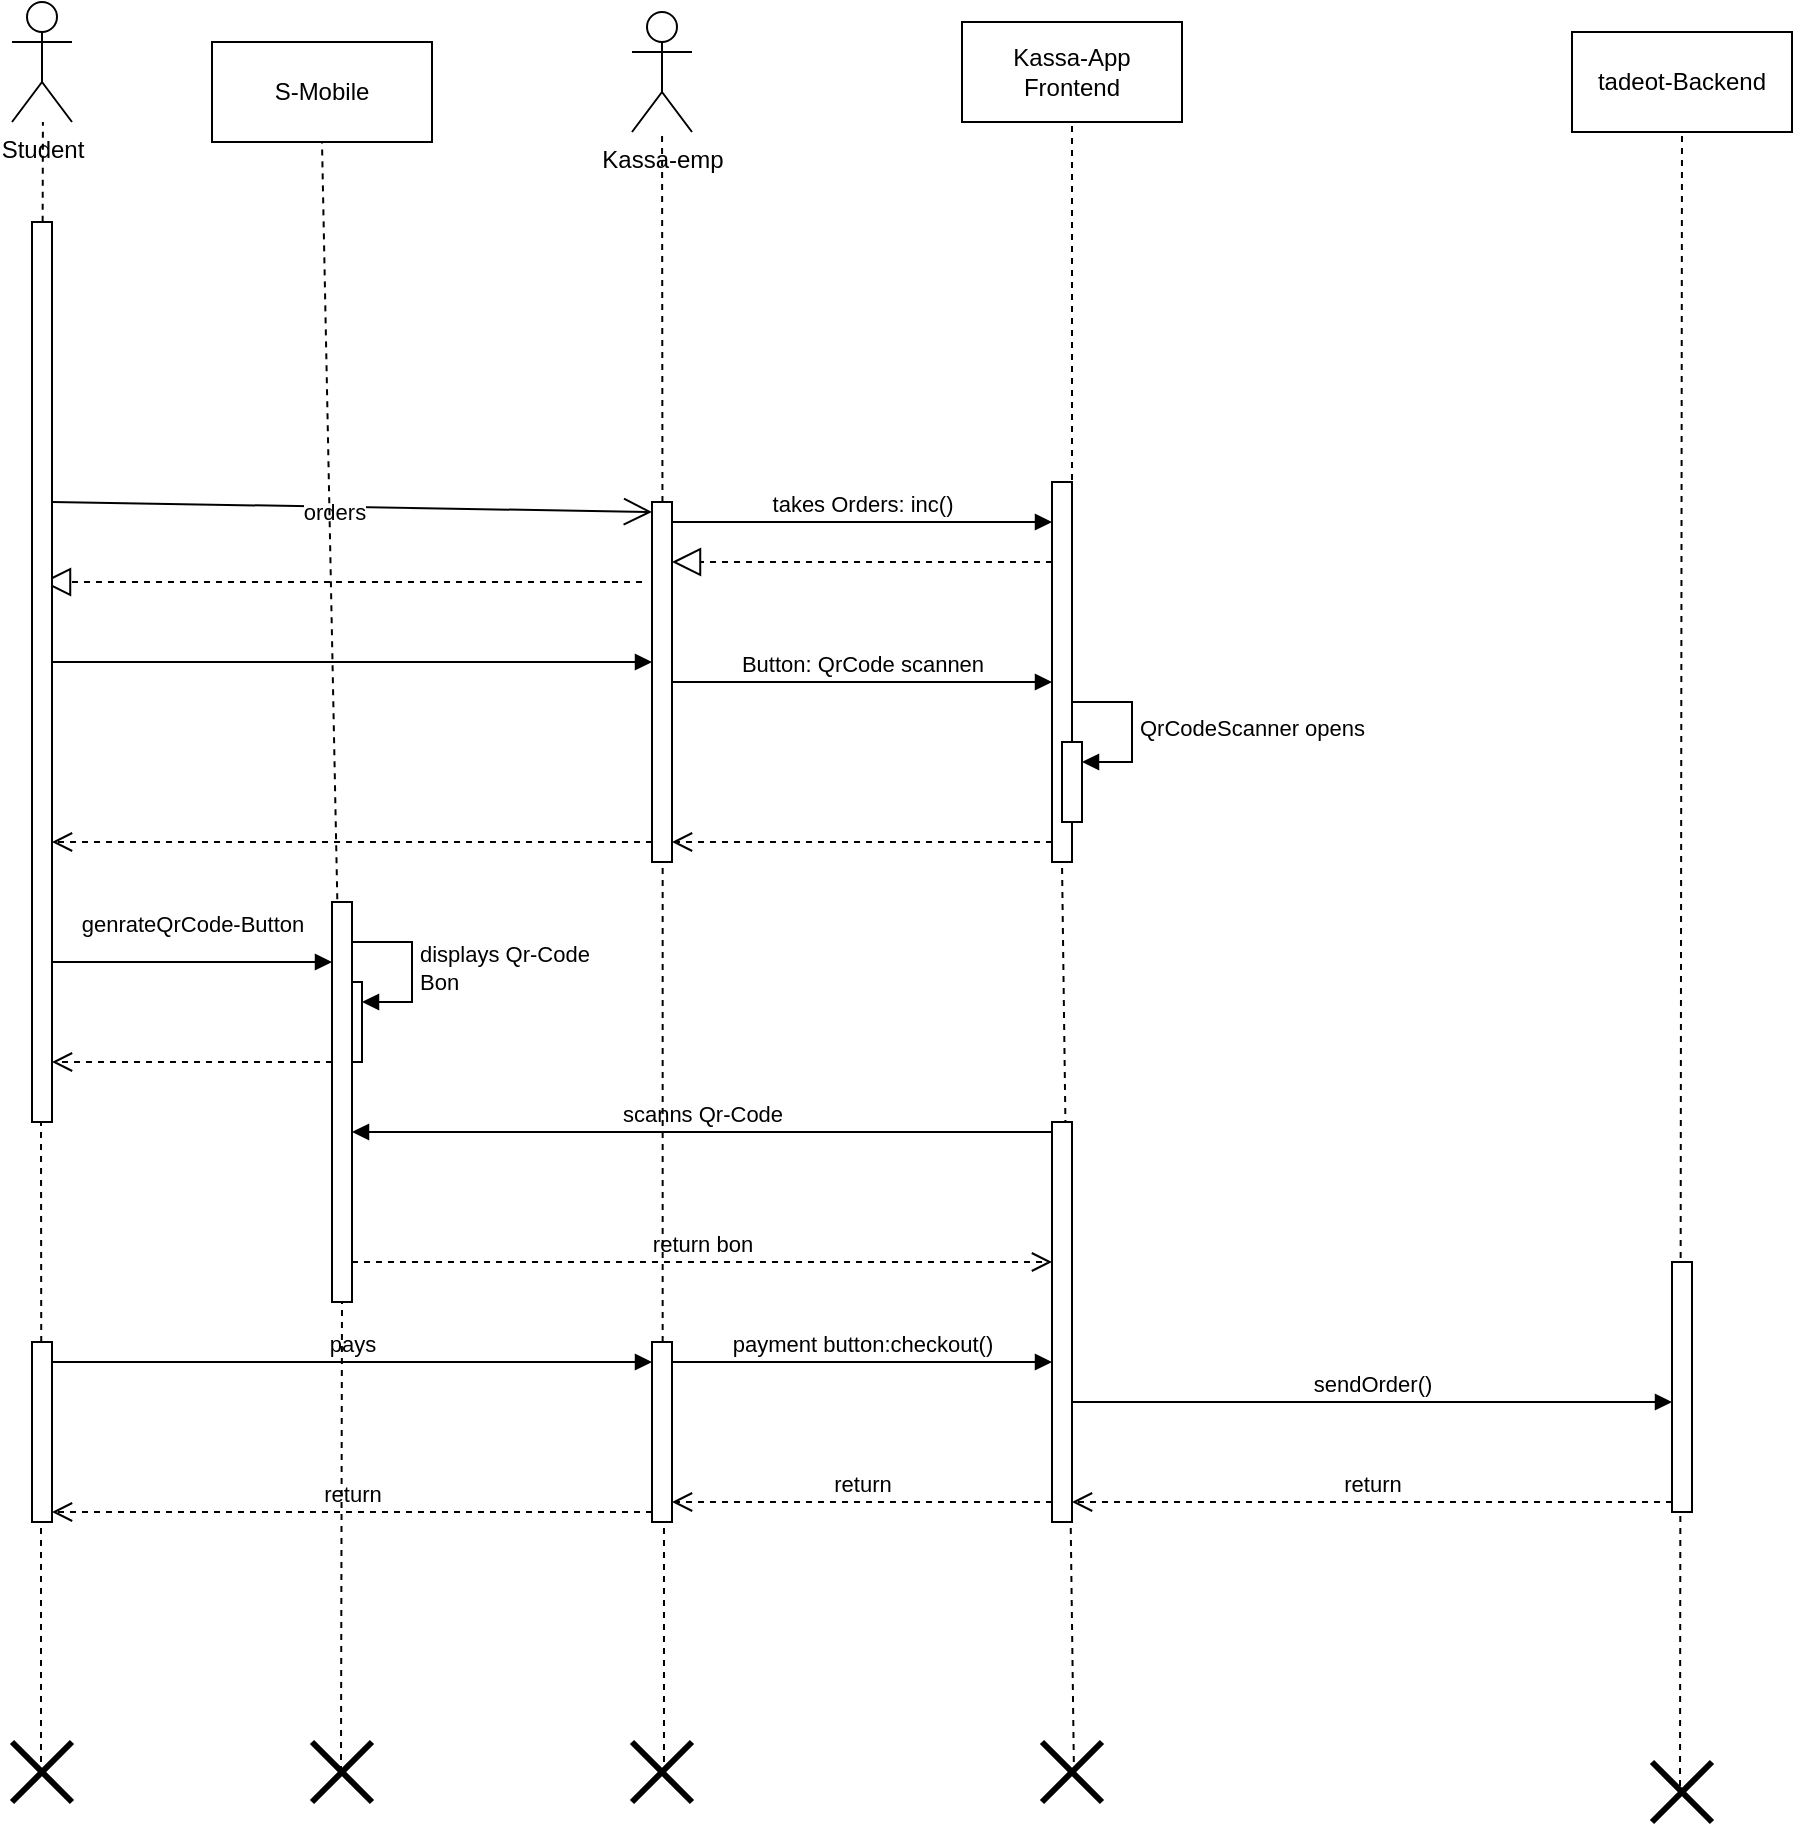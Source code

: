 <mxfile version="24.5.2" type="device">
  <diagram name="Page-1" id="Ej4rAMMWGh4nkzPSn1gO">
    <mxGraphModel dx="1354" dy="600" grid="1" gridSize="10" guides="1" tooltips="1" connect="1" arrows="1" fold="1" page="1" pageScale="1" pageWidth="827" pageHeight="1169" math="0" shadow="0">
      <root>
        <mxCell id="0" />
        <mxCell id="1" parent="0" />
        <mxCell id="3El2k3_3wgsUrFgH3i7d-1" value="Student" style="shape=umlActor;verticalLabelPosition=bottom;verticalAlign=top;html=1;outlineConnect=0;" parent="1" vertex="1">
          <mxGeometry x="100" y="30" width="30" height="60" as="geometry" />
        </mxCell>
        <mxCell id="3El2k3_3wgsUrFgH3i7d-2" value="S-Mobile" style="html=1;whiteSpace=wrap;" parent="1" vertex="1">
          <mxGeometry x="200" y="50" width="110" height="50" as="geometry" />
        </mxCell>
        <mxCell id="3El2k3_3wgsUrFgH3i7d-3" value="Kassa-emp" style="shape=umlActor;verticalLabelPosition=bottom;verticalAlign=top;html=1;" parent="1" vertex="1">
          <mxGeometry x="410" y="35" width="30" height="60" as="geometry" />
        </mxCell>
        <mxCell id="3El2k3_3wgsUrFgH3i7d-6" value="Kassa-App&lt;br&gt;Frontend" style="html=1;whiteSpace=wrap;" parent="1" vertex="1">
          <mxGeometry x="575" y="40" width="110" height="50" as="geometry" />
        </mxCell>
        <mxCell id="3El2k3_3wgsUrFgH3i7d-14" value="genrateQrCode-Button" style="html=1;verticalAlign=bottom;endArrow=block;curved=0;rounded=0;" parent="1" target="3El2k3_3wgsUrFgH3i7d-8" edge="1">
          <mxGeometry y="10" width="80" relative="1" as="geometry">
            <mxPoint x="120" y="510" as="sourcePoint" />
            <mxPoint x="200" y="510" as="targetPoint" />
            <mxPoint as="offset" />
          </mxGeometry>
        </mxCell>
        <mxCell id="3El2k3_3wgsUrFgH3i7d-15" value="" style="html=1;points=[[0,0,0,0,5],[0,1,0,0,-5],[1,0,0,0,5],[1,1,0,0,-5]];perimeter=orthogonalPerimeter;outlineConnect=0;targetShapes=umlLifeline;portConstraint=eastwest;newEdgeStyle={&quot;curved&quot;:0,&quot;rounded&quot;:0};" parent="1" vertex="1">
          <mxGeometry x="270" y="520" width="5" height="40" as="geometry" />
        </mxCell>
        <mxCell id="3El2k3_3wgsUrFgH3i7d-16" value="displays Qr-Code&lt;br&gt;Bon" style="html=1;align=left;spacingLeft=2;endArrow=block;rounded=0;edgeStyle=orthogonalEdgeStyle;curved=0;rounded=0;" parent="1" target="3El2k3_3wgsUrFgH3i7d-15" edge="1">
          <mxGeometry relative="1" as="geometry">
            <mxPoint x="270" y="500" as="sourcePoint" />
            <Array as="points">
              <mxPoint x="300" y="530" />
            </Array>
          </mxGeometry>
        </mxCell>
        <mxCell id="3El2k3_3wgsUrFgH3i7d-18" value="takes Orders: inc()" style="html=1;verticalAlign=bottom;endArrow=block;curved=0;rounded=0;" parent="1" edge="1">
          <mxGeometry width="80" relative="1" as="geometry">
            <mxPoint x="430" y="290" as="sourcePoint" />
            <mxPoint x="620" y="290" as="targetPoint" />
          </mxGeometry>
        </mxCell>
        <mxCell id="3El2k3_3wgsUrFgH3i7d-20" value="" style="endArrow=open;endFill=1;endSize=12;html=1;rounded=0;entryX=0;entryY=0;entryDx=0;entryDy=5;entryPerimeter=0;" parent="1" target="3El2k3_3wgsUrFgH3i7d-9" edge="1">
          <mxGeometry width="160" relative="1" as="geometry">
            <mxPoint x="120" y="280" as="sourcePoint" />
            <mxPoint x="280" y="280" as="targetPoint" />
          </mxGeometry>
        </mxCell>
        <mxCell id="3El2k3_3wgsUrFgH3i7d-22" value="orders" style="edgeLabel;html=1;align=center;verticalAlign=middle;resizable=0;points=[];" parent="3El2k3_3wgsUrFgH3i7d-20" vertex="1" connectable="0">
          <mxGeometry x="-0.06" y="-2" relative="1" as="geometry">
            <mxPoint as="offset" />
          </mxGeometry>
        </mxCell>
        <mxCell id="3El2k3_3wgsUrFgH3i7d-21" value="" style="html=1;points=[[0,0,0,0,5],[0,1,0,0,-5],[1,0,0,0,5],[1,1,0,0,-5]];perimeter=orthogonalPerimeter;outlineConnect=0;targetShapes=umlLifeline;portConstraint=eastwest;newEdgeStyle={&quot;curved&quot;:0,&quot;rounded&quot;:0};" parent="1" vertex="1">
          <mxGeometry x="620" y="270" width="10" height="190" as="geometry" />
        </mxCell>
        <mxCell id="3El2k3_3wgsUrFgH3i7d-23" value="" style="endArrow=block;dashed=1;endFill=0;endSize=12;html=1;rounded=0;" parent="1" edge="1">
          <mxGeometry width="160" relative="1" as="geometry">
            <mxPoint x="620" y="310" as="sourcePoint" />
            <mxPoint x="430" y="310" as="targetPoint" />
            <Array as="points">
              <mxPoint x="540" y="310" />
            </Array>
          </mxGeometry>
        </mxCell>
        <mxCell id="3El2k3_3wgsUrFgH3i7d-24" value="" style="endArrow=block;dashed=1;endFill=0;endSize=12;html=1;rounded=0;" parent="1" edge="1">
          <mxGeometry width="160" relative="1" as="geometry">
            <mxPoint x="415" y="320" as="sourcePoint" />
            <mxPoint x="115" y="320" as="targetPoint" />
          </mxGeometry>
        </mxCell>
        <mxCell id="3El2k3_3wgsUrFgH3i7d-25" value="" style="endArrow=none;dashed=1;html=1;rounded=0;entryX=0.5;entryY=1;entryDx=0;entryDy=0;exitX=1;exitY=0;exitDx=0;exitDy=5;exitPerimeter=0;" parent="1" source="3El2k3_3wgsUrFgH3i7d-21" target="3El2k3_3wgsUrFgH3i7d-6" edge="1">
          <mxGeometry width="50" height="50" relative="1" as="geometry">
            <mxPoint x="610" y="250" as="sourcePoint" />
            <mxPoint x="660" y="200" as="targetPoint" />
          </mxGeometry>
        </mxCell>
        <mxCell id="3El2k3_3wgsUrFgH3i7d-26" value="" style="endArrow=none;dashed=1;html=1;rounded=0;exitX=0.533;exitY=0.533;exitDx=0;exitDy=0;exitPerimeter=0;" parent="1" source="3El2k3_3wgsUrFgH3i7d-9" target="3El2k3_3wgsUrFgH3i7d-3" edge="1">
          <mxGeometry width="50" height="50" relative="1" as="geometry">
            <mxPoint x="380" y="230" as="sourcePoint" />
            <mxPoint x="430" y="180" as="targetPoint" />
          </mxGeometry>
        </mxCell>
        <mxCell id="3El2k3_3wgsUrFgH3i7d-29" value="" style="html=1;verticalAlign=bottom;endArrow=block;curved=0;rounded=0;" parent="1" target="3El2k3_3wgsUrFgH3i7d-9" edge="1">
          <mxGeometry width="80" relative="1" as="geometry">
            <mxPoint x="120" y="360" as="sourcePoint" />
            <mxPoint x="200" y="360" as="targetPoint" />
          </mxGeometry>
        </mxCell>
        <mxCell id="3El2k3_3wgsUrFgH3i7d-32" value="Button: QrCode scannen" style="html=1;verticalAlign=bottom;endArrow=block;curved=0;rounded=0;" parent="1" target="3El2k3_3wgsUrFgH3i7d-21" edge="1">
          <mxGeometry width="80" relative="1" as="geometry">
            <mxPoint x="430" y="370" as="sourcePoint" />
            <mxPoint x="510" y="370" as="targetPoint" />
          </mxGeometry>
        </mxCell>
        <mxCell id="3El2k3_3wgsUrFgH3i7d-39" value="" style="html=1;points=[[0,0,0,0,5],[0,1,0,0,-5],[1,0,0,0,5],[1,1,0,0,-5]];perimeter=orthogonalPerimeter;outlineConnect=0;targetShapes=umlLifeline;portConstraint=eastwest;newEdgeStyle={&quot;curved&quot;:0,&quot;rounded&quot;:0};" parent="1" vertex="1">
          <mxGeometry x="625" y="400" width="10" height="40" as="geometry" />
        </mxCell>
        <mxCell id="3El2k3_3wgsUrFgH3i7d-40" value="QrCodeScanner opens" style="html=1;align=left;spacingLeft=2;endArrow=block;rounded=0;edgeStyle=orthogonalEdgeStyle;curved=0;rounded=0;" parent="1" target="3El2k3_3wgsUrFgH3i7d-39" edge="1">
          <mxGeometry relative="1" as="geometry">
            <mxPoint x="630" y="380" as="sourcePoint" />
            <Array as="points">
              <mxPoint x="660" y="410" />
            </Array>
          </mxGeometry>
        </mxCell>
        <mxCell id="3El2k3_3wgsUrFgH3i7d-44" value="" style="html=1;verticalAlign=bottom;endArrow=open;dashed=1;endSize=8;curved=0;rounded=0;" parent="1" target="3El2k3_3wgsUrFgH3i7d-9" edge="1">
          <mxGeometry relative="1" as="geometry">
            <mxPoint x="620" y="450" as="sourcePoint" />
            <mxPoint x="540" y="450" as="targetPoint" />
          </mxGeometry>
        </mxCell>
        <mxCell id="3El2k3_3wgsUrFgH3i7d-45" value="" style="html=1;verticalAlign=bottom;endArrow=open;dashed=1;endSize=8;curved=0;rounded=0;" parent="1" target="3El2k3_3wgsUrFgH3i7d-7" edge="1">
          <mxGeometry relative="1" as="geometry">
            <mxPoint x="420" y="450" as="sourcePoint" />
            <mxPoint x="340" y="450" as="targetPoint" />
          </mxGeometry>
        </mxCell>
        <mxCell id="3El2k3_3wgsUrFgH3i7d-49" value="tadeot-Backend" style="html=1;whiteSpace=wrap;" parent="1" vertex="1">
          <mxGeometry x="880" y="45" width="110" height="50" as="geometry" />
        </mxCell>
        <mxCell id="3El2k3_3wgsUrFgH3i7d-52" value="" style="html=1;verticalAlign=bottom;endArrow=open;dashed=1;endSize=8;curved=0;rounded=0;" parent="1" edge="1">
          <mxGeometry relative="1" as="geometry">
            <mxPoint x="260" y="560" as="sourcePoint" />
            <mxPoint x="120" y="560" as="targetPoint" />
          </mxGeometry>
        </mxCell>
        <mxCell id="3El2k3_3wgsUrFgH3i7d-54" value="" style="endArrow=none;dashed=1;html=1;rounded=0;exitX=0.533;exitY=0.533;exitDx=0;exitDy=0;exitPerimeter=0;" parent="1" source="KqVUyw9t09KxLVOXcRdU-9" edge="1">
          <mxGeometry width="50" height="50" relative="1" as="geometry">
            <mxPoint x="630" y="900" as="sourcePoint" />
            <mxPoint x="625" y="460" as="targetPoint" />
          </mxGeometry>
        </mxCell>
        <mxCell id="tSA01q9scNtmtz_BE7SM-2" value="" style="html=1;points=[[0,0,0,0,5],[0,1,0,0,-5],[1,0,0,0,5],[1,1,0,0,-5]];perimeter=orthogonalPerimeter;outlineConnect=0;targetShapes=umlLifeline;portConstraint=eastwest;newEdgeStyle={&quot;curved&quot;:0,&quot;rounded&quot;:0};" parent="1" vertex="1">
          <mxGeometry x="620" y="590" width="10" height="200" as="geometry" />
        </mxCell>
        <mxCell id="tSA01q9scNtmtz_BE7SM-4" value="scanns Qr-Code" style="html=1;verticalAlign=bottom;endArrow=block;curved=0;rounded=0;exitX=0;exitY=0;exitDx=0;exitDy=5;exitPerimeter=0;" parent="1" source="tSA01q9scNtmtz_BE7SM-2" target="3El2k3_3wgsUrFgH3i7d-8" edge="1">
          <mxGeometry width="80" relative="1" as="geometry">
            <mxPoint x="360" y="610" as="sourcePoint" />
            <mxPoint x="440" y="610" as="targetPoint" />
          </mxGeometry>
        </mxCell>
        <mxCell id="tSA01q9scNtmtz_BE7SM-9" value="return bon" style="html=1;verticalAlign=bottom;endArrow=open;dashed=1;endSize=8;curved=0;rounded=0;" parent="1" edge="1">
          <mxGeometry relative="1" as="geometry">
            <mxPoint x="270" y="660" as="sourcePoint" />
            <mxPoint x="620" y="660" as="targetPoint" />
          </mxGeometry>
        </mxCell>
        <mxCell id="tSA01q9scNtmtz_BE7SM-10" value="" style="endArrow=none;dashed=1;html=1;rounded=0;entryX=0.5;entryY=1;entryDx=0;entryDy=0;exitX=0.467;exitY=0.4;exitDx=0;exitDy=0;exitPerimeter=0;" parent="1" source="KqVUyw9t09KxLVOXcRdU-11" target="3El2k3_3wgsUrFgH3i7d-49" edge="1">
          <mxGeometry width="50" height="50" relative="1" as="geometry">
            <mxPoint x="940" y="640" as="sourcePoint" />
            <mxPoint x="1000" y="230" as="targetPoint" />
          </mxGeometry>
        </mxCell>
        <mxCell id="tSA01q9scNtmtz_BE7SM-11" value="" style="html=1;points=[[0,0,0,0,5],[0,1,0,0,-5],[1,0,0,0,5],[1,1,0,0,-5]];perimeter=orthogonalPerimeter;outlineConnect=0;targetShapes=umlLifeline;portConstraint=eastwest;newEdgeStyle={&quot;curved&quot;:0,&quot;rounded&quot;:0};" parent="1" vertex="1">
          <mxGeometry x="930" y="660" width="10" height="125" as="geometry" />
        </mxCell>
        <mxCell id="tSA01q9scNtmtz_BE7SM-17" value="pays" style="html=1;verticalAlign=bottom;endArrow=block;curved=0;rounded=0;" parent="1" target="tSA01q9scNtmtz_BE7SM-16" edge="1">
          <mxGeometry width="80" relative="1" as="geometry">
            <mxPoint x="120" y="710" as="sourcePoint" />
            <mxPoint x="200" y="710" as="targetPoint" />
          </mxGeometry>
        </mxCell>
        <mxCell id="tSA01q9scNtmtz_BE7SM-18" value="payment button:checkout()" style="html=1;verticalAlign=bottom;endArrow=block;curved=0;rounded=0;" parent="1" target="tSA01q9scNtmtz_BE7SM-2" edge="1">
          <mxGeometry width="80" relative="1" as="geometry">
            <mxPoint x="430" y="710" as="sourcePoint" />
            <mxPoint x="510" y="710" as="targetPoint" />
          </mxGeometry>
        </mxCell>
        <mxCell id="tSA01q9scNtmtz_BE7SM-22" value="return" style="html=1;verticalAlign=bottom;endArrow=open;dashed=1;endSize=8;curved=0;rounded=0;" parent="1" edge="1">
          <mxGeometry relative="1" as="geometry">
            <mxPoint x="620" y="780" as="sourcePoint" />
            <mxPoint x="430" y="780" as="targetPoint" />
          </mxGeometry>
        </mxCell>
        <mxCell id="tSA01q9scNtmtz_BE7SM-23" value="return" style="html=1;verticalAlign=bottom;endArrow=open;dashed=1;endSize=8;curved=0;rounded=0;entryX=1;entryY=1;entryDx=0;entryDy=-5;entryPerimeter=0;exitX=0;exitY=0.944;exitDx=0;exitDy=0;exitPerimeter=0;" parent="1" source="tSA01q9scNtmtz_BE7SM-16" target="tSA01q9scNtmtz_BE7SM-14" edge="1">
          <mxGeometry relative="1" as="geometry">
            <mxPoint x="415" y="785" as="sourcePoint" />
            <mxPoint x="115" y="785" as="targetPoint" />
            <Array as="points">
              <mxPoint x="365" y="785" />
            </Array>
          </mxGeometry>
        </mxCell>
        <mxCell id="KqVUyw9t09KxLVOXcRdU-3" value="sendOrder()" style="html=1;verticalAlign=bottom;endArrow=block;curved=0;rounded=0;entryX=0;entryY=0.56;entryDx=0;entryDy=0;entryPerimeter=0;" parent="1" source="tSA01q9scNtmtz_BE7SM-2" target="tSA01q9scNtmtz_BE7SM-11" edge="1">
          <mxGeometry width="80" relative="1" as="geometry">
            <mxPoint x="790" y="730" as="sourcePoint" />
            <mxPoint x="870" y="730" as="targetPoint" />
          </mxGeometry>
        </mxCell>
        <mxCell id="KqVUyw9t09KxLVOXcRdU-4" value="return" style="html=1;verticalAlign=bottom;endArrow=open;dashed=1;endSize=8;curved=0;rounded=0;" parent="1" target="tSA01q9scNtmtz_BE7SM-2" edge="1">
          <mxGeometry relative="1" as="geometry">
            <mxPoint x="930" y="780" as="sourcePoint" />
            <mxPoint x="790" y="780" as="targetPoint" />
            <mxPoint as="offset" />
          </mxGeometry>
        </mxCell>
        <mxCell id="KqVUyw9t09KxLVOXcRdU-7" value="" style="shape=umlDestroy;whiteSpace=wrap;html=1;strokeWidth=3;targetShapes=umlLifeline;" parent="1" vertex="1">
          <mxGeometry x="100" y="900" width="30" height="30" as="geometry" />
        </mxCell>
        <mxCell id="KqVUyw9t09KxLVOXcRdU-8" value="" style="shape=umlDestroy;whiteSpace=wrap;html=1;strokeWidth=3;targetShapes=umlLifeline;" parent="1" vertex="1">
          <mxGeometry x="410" y="900" width="30" height="30" as="geometry" />
        </mxCell>
        <mxCell id="KqVUyw9t09KxLVOXcRdU-9" value="" style="shape=umlDestroy;whiteSpace=wrap;html=1;strokeWidth=3;targetShapes=umlLifeline;" parent="1" vertex="1">
          <mxGeometry x="615" y="900" width="30" height="30" as="geometry" />
        </mxCell>
        <mxCell id="KqVUyw9t09KxLVOXcRdU-11" value="" style="shape=umlDestroy;whiteSpace=wrap;html=1;strokeWidth=3;targetShapes=umlLifeline;" parent="1" vertex="1">
          <mxGeometry x="920" y="910" width="30" height="30" as="geometry" />
        </mxCell>
        <mxCell id="KqVUyw9t09KxLVOXcRdU-15" value="" style="shape=umlDestroy;whiteSpace=wrap;html=1;strokeWidth=3;targetShapes=umlLifeline;" parent="1" vertex="1">
          <mxGeometry x="250" y="900" width="30" height="30" as="geometry" />
        </mxCell>
        <mxCell id="KqVUyw9t09KxLVOXcRdU-19" value="" style="endArrow=none;dashed=1;html=1;rounded=0;entryX=0.5;entryY=1;entryDx=0;entryDy=0;exitX=0.483;exitY=0.533;exitDx=0;exitDy=0;exitPerimeter=0;" parent="1" source="3El2k3_3wgsUrFgH3i7d-8" target="3El2k3_3wgsUrFgH3i7d-2" edge="1">
          <mxGeometry width="50" height="50" relative="1" as="geometry">
            <mxPoint x="207.5" y="200" as="sourcePoint" />
            <mxPoint x="257.5" y="150" as="targetPoint" />
          </mxGeometry>
        </mxCell>
        <mxCell id="KqVUyw9t09KxLVOXcRdU-20" value="" style="endArrow=none;dashed=1;html=1;rounded=0;entryX=0.5;entryY=1;entryDx=0;entryDy=0;exitX=0.483;exitY=0.5;exitDx=0;exitDy=0;exitPerimeter=0;" parent="1" source="KqVUyw9t09KxLVOXcRdU-15" target="3El2k3_3wgsUrFgH3i7d-8" edge="1">
          <mxGeometry width="50" height="50" relative="1" as="geometry">
            <mxPoint x="260" y="916" as="sourcePoint" />
            <mxPoint x="255" y="100" as="targetPoint" />
          </mxGeometry>
        </mxCell>
        <mxCell id="3El2k3_3wgsUrFgH3i7d-8" value="" style="html=1;points=[[0,0,0,0,5],[0,1,0,0,-5],[1,0,0,0,5],[1,1,0,0,-5]];perimeter=orthogonalPerimeter;outlineConnect=0;targetShapes=umlLifeline;portConstraint=eastwest;newEdgeStyle={&quot;curved&quot;:0,&quot;rounded&quot;:0};" parent="1" vertex="1">
          <mxGeometry x="260" y="480" width="10" height="200" as="geometry" />
        </mxCell>
        <mxCell id="KqVUyw9t09KxLVOXcRdU-24" value="" style="endArrow=none;dashed=1;html=1;rounded=0;exitX=0.467;exitY=0.533;exitDx=0;exitDy=0;exitPerimeter=0;" parent="1" source="3El2k3_3wgsUrFgH3i7d-7" edge="1">
          <mxGeometry width="50" height="50" relative="1" as="geometry">
            <mxPoint x="114.5" y="915.99" as="sourcePoint" />
            <mxPoint x="115.455" y="90" as="targetPoint" />
          </mxGeometry>
        </mxCell>
        <mxCell id="KqVUyw9t09KxLVOXcRdU-26" value="" style="endArrow=none;dashed=1;html=1;rounded=0;exitX=0.467;exitY=0.533;exitDx=0;exitDy=0;exitPerimeter=0;" parent="1" source="tSA01q9scNtmtz_BE7SM-14" edge="1">
          <mxGeometry width="50" height="50" relative="1" as="geometry">
            <mxPoint x="114.5" y="915.99" as="sourcePoint" />
            <mxPoint x="114.5" y="590" as="targetPoint" />
          </mxGeometry>
        </mxCell>
        <mxCell id="3El2k3_3wgsUrFgH3i7d-7" value="" style="html=1;points=[[0,0,0,0,5],[0,1,0,0,-5],[1,0,0,0,5],[1,1,0,0,-5]];perimeter=orthogonalPerimeter;outlineConnect=0;targetShapes=umlLifeline;portConstraint=eastwest;newEdgeStyle={&quot;curved&quot;:0,&quot;rounded&quot;:0};" parent="1" vertex="1">
          <mxGeometry x="110" y="140" width="10" height="450" as="geometry" />
        </mxCell>
        <mxCell id="KqVUyw9t09KxLVOXcRdU-27" value="" style="endArrow=none;dashed=1;html=1;rounded=0;exitX=0.467;exitY=0.533;exitDx=0;exitDy=0;exitPerimeter=0;" parent="1" target="tSA01q9scNtmtz_BE7SM-14" edge="1">
          <mxGeometry width="50" height="50" relative="1" as="geometry">
            <mxPoint x="114.5" y="915.99" as="sourcePoint" />
            <mxPoint x="114.5" y="590" as="targetPoint" />
          </mxGeometry>
        </mxCell>
        <mxCell id="tSA01q9scNtmtz_BE7SM-14" value="" style="html=1;points=[[0,0,0,0,5],[0,1,0,0,-5],[1,0,0,0,5],[1,1,0,0,-5]];perimeter=orthogonalPerimeter;outlineConnect=0;targetShapes=umlLifeline;portConstraint=eastwest;newEdgeStyle={&quot;curved&quot;:0,&quot;rounded&quot;:0};" parent="1" vertex="1">
          <mxGeometry x="110" y="700" width="10" height="90" as="geometry" />
        </mxCell>
        <mxCell id="KqVUyw9t09KxLVOXcRdU-30" value="" style="endArrow=none;dashed=1;html=1;rounded=0;exitX=0.533;exitY=0.533;exitDx=0;exitDy=0;exitPerimeter=0;" parent="1" source="tSA01q9scNtmtz_BE7SM-16" target="3El2k3_3wgsUrFgH3i7d-9" edge="1">
          <mxGeometry width="50" height="50" relative="1" as="geometry">
            <mxPoint x="426" y="916" as="sourcePoint" />
            <mxPoint x="425" y="95" as="targetPoint" />
          </mxGeometry>
        </mxCell>
        <mxCell id="3El2k3_3wgsUrFgH3i7d-9" value="" style="html=1;points=[[0,0,0,0,5],[0,1,0,0,-5],[1,0,0,0,5],[1,1,0,0,-5]];perimeter=orthogonalPerimeter;outlineConnect=0;targetShapes=umlLifeline;portConstraint=eastwest;newEdgeStyle={&quot;curved&quot;:0,&quot;rounded&quot;:0};" parent="1" vertex="1">
          <mxGeometry x="420" y="280" width="10" height="180" as="geometry" />
        </mxCell>
        <mxCell id="KqVUyw9t09KxLVOXcRdU-32" value="" style="endArrow=none;dashed=1;html=1;rounded=0;exitX=0.533;exitY=0.533;exitDx=0;exitDy=0;exitPerimeter=0;" parent="1" source="KqVUyw9t09KxLVOXcRdU-8" target="tSA01q9scNtmtz_BE7SM-16" edge="1">
          <mxGeometry width="50" height="50" relative="1" as="geometry">
            <mxPoint x="426" y="916" as="sourcePoint" />
            <mxPoint x="426" y="460" as="targetPoint" />
          </mxGeometry>
        </mxCell>
        <mxCell id="tSA01q9scNtmtz_BE7SM-16" value="" style="html=1;points=[[0,0,0,0,5],[0,1,0,0,-5],[1,0,0,0,5],[1,1,0,0,-5]];perimeter=orthogonalPerimeter;outlineConnect=0;targetShapes=umlLifeline;portConstraint=eastwest;newEdgeStyle={&quot;curved&quot;:0,&quot;rounded&quot;:0};" parent="1" vertex="1">
          <mxGeometry x="420" y="700" width="10" height="90" as="geometry" />
        </mxCell>
      </root>
    </mxGraphModel>
  </diagram>
</mxfile>
